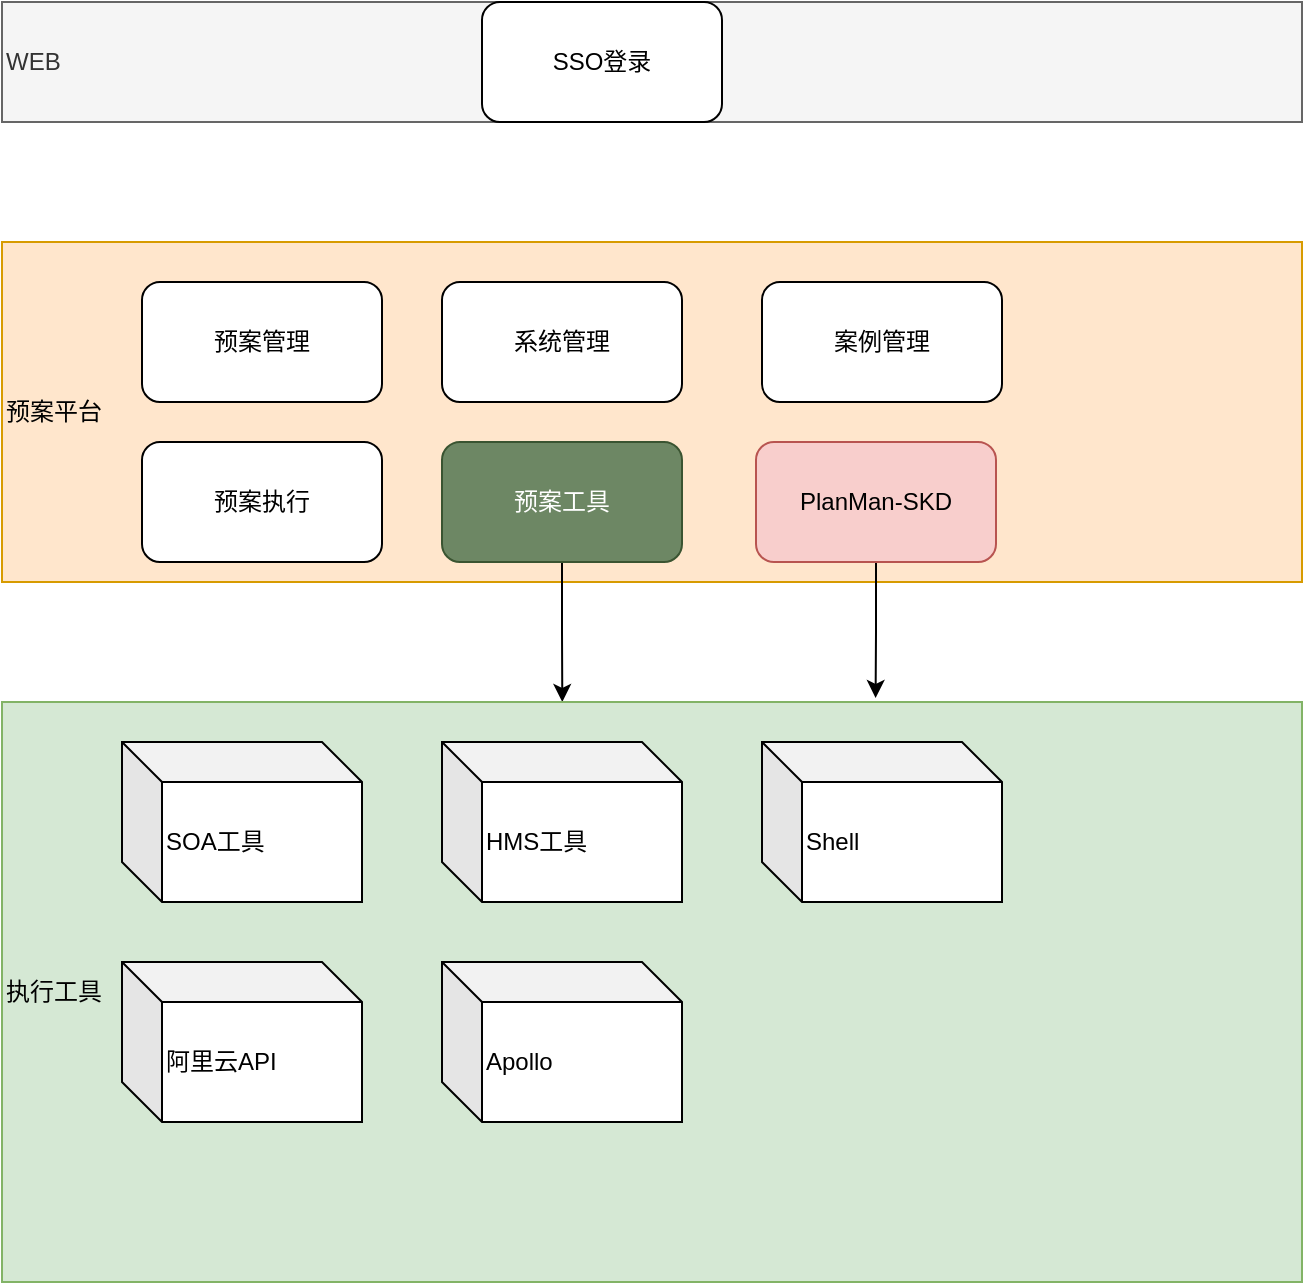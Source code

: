 <mxfile version="12.2.3" type="github" pages="1">
  <diagram id="nkZMCdJeHVHANkEMKzTO" name="第 1 页">
    <mxGraphModel dx="946" dy="473" grid="1" gridSize="10" guides="1" tooltips="1" connect="1" arrows="1" fold="1" page="1" pageScale="1" pageWidth="827" pageHeight="1169" math="0" shadow="0">
      <root>
        <mxCell id="0"/>
        <mxCell id="1" parent="0"/>
        <mxCell id="k5rMsl9TQhRO8qZwbq6s-1" value="WEB" style="rounded=0;whiteSpace=wrap;html=1;fillColor=#f5f5f5;strokeColor=#666666;fontColor=#333333;align=left;" vertex="1" parent="1">
          <mxGeometry x="90" y="80" width="650" height="60" as="geometry"/>
        </mxCell>
        <mxCell id="k5rMsl9TQhRO8qZwbq6s-2" value="预案平台" style="rounded=0;whiteSpace=wrap;html=1;fillColor=#ffe6cc;strokeColor=#d79b00;align=left;" vertex="1" parent="1">
          <mxGeometry x="90" y="200" width="650" height="170" as="geometry"/>
        </mxCell>
        <mxCell id="k5rMsl9TQhRO8qZwbq6s-4" value="SSO登录" style="rounded=1;whiteSpace=wrap;html=1;align=center;" vertex="1" parent="1">
          <mxGeometry x="330" y="80" width="120" height="60" as="geometry"/>
        </mxCell>
        <mxCell id="k5rMsl9TQhRO8qZwbq6s-10" value="预案管理" style="rounded=1;whiteSpace=wrap;html=1;align=center;" vertex="1" parent="1">
          <mxGeometry x="160" y="220" width="120" height="60" as="geometry"/>
        </mxCell>
        <mxCell id="k5rMsl9TQhRO8qZwbq6s-11" value="预案执行" style="rounded=1;whiteSpace=wrap;html=1;align=center;" vertex="1" parent="1">
          <mxGeometry x="160" y="300" width="120" height="60" as="geometry"/>
        </mxCell>
        <mxCell id="k5rMsl9TQhRO8qZwbq6s-24" style="edgeStyle=orthogonalEdgeStyle;rounded=0;orthogonalLoop=1;jettySize=auto;html=1;entryX=0.431;entryY=0;entryDx=0;entryDy=0;entryPerimeter=0;" edge="1" parent="1" source="k5rMsl9TQhRO8qZwbq6s-12" target="k5rMsl9TQhRO8qZwbq6s-15">
          <mxGeometry relative="1" as="geometry">
            <mxPoint x="370" y="400" as="targetPoint"/>
          </mxGeometry>
        </mxCell>
        <mxCell id="k5rMsl9TQhRO8qZwbq6s-12" value="预案工具" style="rounded=1;whiteSpace=wrap;html=1;align=center;fillColor=#6d8764;strokeColor=#3A5431;fontColor=#ffffff;" vertex="1" parent="1">
          <mxGeometry x="310" y="300" width="120" height="60" as="geometry"/>
        </mxCell>
        <mxCell id="k5rMsl9TQhRO8qZwbq6s-13" value="系统管理" style="rounded=1;whiteSpace=wrap;html=1;align=center;" vertex="1" parent="1">
          <mxGeometry x="310" y="220" width="120" height="60" as="geometry"/>
        </mxCell>
        <mxCell id="k5rMsl9TQhRO8qZwbq6s-14" value="案例管理" style="rounded=1;whiteSpace=wrap;html=1;align=center;" vertex="1" parent="1">
          <mxGeometry x="470" y="220" width="120" height="60" as="geometry"/>
        </mxCell>
        <mxCell id="k5rMsl9TQhRO8qZwbq6s-15" value="执行工具" style="rounded=0;whiteSpace=wrap;html=1;align=left;fillColor=#d5e8d4;strokeColor=#82b366;" vertex="1" parent="1">
          <mxGeometry x="90" y="430" width="650" height="290" as="geometry"/>
        </mxCell>
        <mxCell id="k5rMsl9TQhRO8qZwbq6s-17" value="SOA工具" style="shape=cube;whiteSpace=wrap;html=1;boundedLbl=1;backgroundOutline=1;darkOpacity=0.05;darkOpacity2=0.1;align=left;" vertex="1" parent="1">
          <mxGeometry x="150" y="450" width="120" height="80" as="geometry"/>
        </mxCell>
        <mxCell id="k5rMsl9TQhRO8qZwbq6s-18" value="HMS工具" style="shape=cube;whiteSpace=wrap;html=1;boundedLbl=1;backgroundOutline=1;darkOpacity=0.05;darkOpacity2=0.1;align=left;" vertex="1" parent="1">
          <mxGeometry x="310" y="450" width="120" height="80" as="geometry"/>
        </mxCell>
        <mxCell id="k5rMsl9TQhRO8qZwbq6s-19" value="阿里云API" style="shape=cube;whiteSpace=wrap;html=1;boundedLbl=1;backgroundOutline=1;darkOpacity=0.05;darkOpacity2=0.1;align=left;" vertex="1" parent="1">
          <mxGeometry x="150" y="560" width="120" height="80" as="geometry"/>
        </mxCell>
        <mxCell id="k5rMsl9TQhRO8qZwbq6s-20" value="Shell" style="shape=cube;whiteSpace=wrap;html=1;boundedLbl=1;backgroundOutline=1;darkOpacity=0.05;darkOpacity2=0.1;align=left;" vertex="1" parent="1">
          <mxGeometry x="470" y="450" width="120" height="80" as="geometry"/>
        </mxCell>
        <mxCell id="k5rMsl9TQhRO8qZwbq6s-22" style="edgeStyle=orthogonalEdgeStyle;rounded=0;orthogonalLoop=1;jettySize=auto;html=1;entryX=0.672;entryY=-0.007;entryDx=0;entryDy=0;entryPerimeter=0;" edge="1" parent="1" source="k5rMsl9TQhRO8qZwbq6s-21" target="k5rMsl9TQhRO8qZwbq6s-15">
          <mxGeometry relative="1" as="geometry">
            <mxPoint x="440" y="400" as="targetPoint"/>
          </mxGeometry>
        </mxCell>
        <mxCell id="k5rMsl9TQhRO8qZwbq6s-21" value="PlanMan-SKD" style="rounded=1;whiteSpace=wrap;html=1;align=center;fillColor=#f8cecc;strokeColor=#b85450;" vertex="1" parent="1">
          <mxGeometry x="467" y="300" width="120" height="60" as="geometry"/>
        </mxCell>
        <mxCell id="k5rMsl9TQhRO8qZwbq6s-26" value="Apollo" style="shape=cube;whiteSpace=wrap;html=1;boundedLbl=1;backgroundOutline=1;darkOpacity=0.05;darkOpacity2=0.1;align=left;" vertex="1" parent="1">
          <mxGeometry x="310" y="560" width="120" height="80" as="geometry"/>
        </mxCell>
      </root>
    </mxGraphModel>
  </diagram>
</mxfile>
